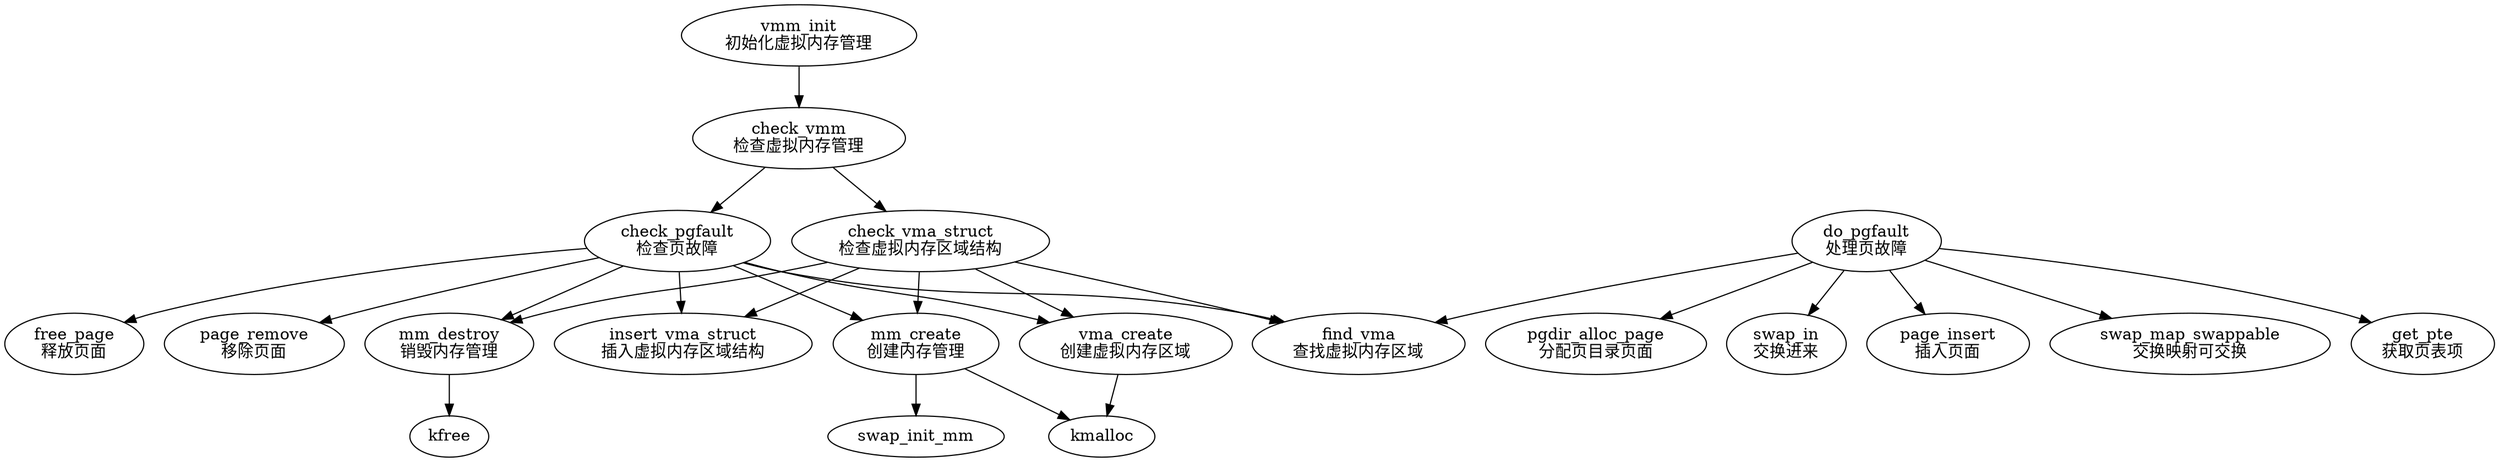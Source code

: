 digraph G {
    "vmm_init" [label="vmm_init\n初始化虚拟内存管理"];
    "check_vmm" [label="check_vmm\n检查虚拟内存管理"];
    "check_vma_struct" [label="check_vma_struct\n检查虚拟内存区域结构"];
    "check_pgfault" [label="check_pgfault\n检查页故障"];
    "mm_create" [label="mm_create\n创建内存管理"];
    "vma_create" [label="vma_create\n创建虚拟内存区域"];
    "insert_vma_struct" [label="insert_vma_struct\n插入虚拟内存区域结构"];
    "find_vma" [label="find_vma\n查找虚拟内存区域"];
    "mm_destroy" [label="mm_destroy\n销毁内存管理"];
    "page_remove" [label="page_remove\n移除页面"];
    "free_page" [label="free_page\n释放页面"];
    "do_pgfault" [label="do_pgfault\n处理页故障"];
    "get_pte" [label="get_pte\n获取页表项"];
    "pgdir_alloc_page" [label="pgdir_alloc_page\n分配页目录页面"];
    "swap_in" [label="swap_in\n交换进来"];
    "page_insert" [label="page_insert\n插入页面"];
    "swap_map_swappable" [label="swap_map_swappable\n交换映射可交换"];

    "vmm_init" -> "check_vmm"; // 初始化虚拟内存管理
    "check_vmm" -> "check_vma_struct"; // 检查虚拟内存区域结构
    "check_vmm" -> "check_pgfault"; // 检查页故障

    "check_vma_struct" -> "mm_create"; // 创建内存管理
    "check_vma_struct" -> "vma_create"; // 创建虚拟内存区域
    "check_vma_struct" -> "insert_vma_struct"; // 插入虚拟内存区域结构
    "check_vma_struct" -> "find_vma"; // 查找虚拟内存区域
    "check_vma_struct" -> "mm_destroy"; // 销毁内存管理

    "check_pgfault" -> "mm_create"; // 创建内存管理
    "mm_create"-> "kmalloc"; // 分配内存
    "mm_create"-> "swap_init_mm"; // 初始化交换内存
    "check_pgfault" -> "vma_create"; // 创建虚拟内存区域
    "vma_create" -> "kmalloc"; // 分配内存
    "check_pgfault" -> "insert_vma_struct"; // 插入虚拟内存区域结构
    "check_pgfault" -> "find_vma"; // 查找虚拟内存区域
    "check_pgfault" -> "page_remove"; // 移除页面
    "check_pgfault" -> "free_page"; // 释放页面
    "check_pgfault" -> "mm_destroy"; // 销毁内存管理
    "mm_destroy" -> "kfree"; // 释放页面

    "do_pgfault" -> "find_vma"; // 查找虚拟内存区域
    "do_pgfault" -> "get_pte"; // 获取页表项
    "do_pgfault" -> "pgdir_alloc_page"; // 分配页目录页面
    "do_pgfault" -> "swap_in"; // 交换进来
    "do_pgfault" -> "page_insert"; // 插入页面
    "do_pgfault" -> "swap_map_swappable"; // 交换映射可交换
}
